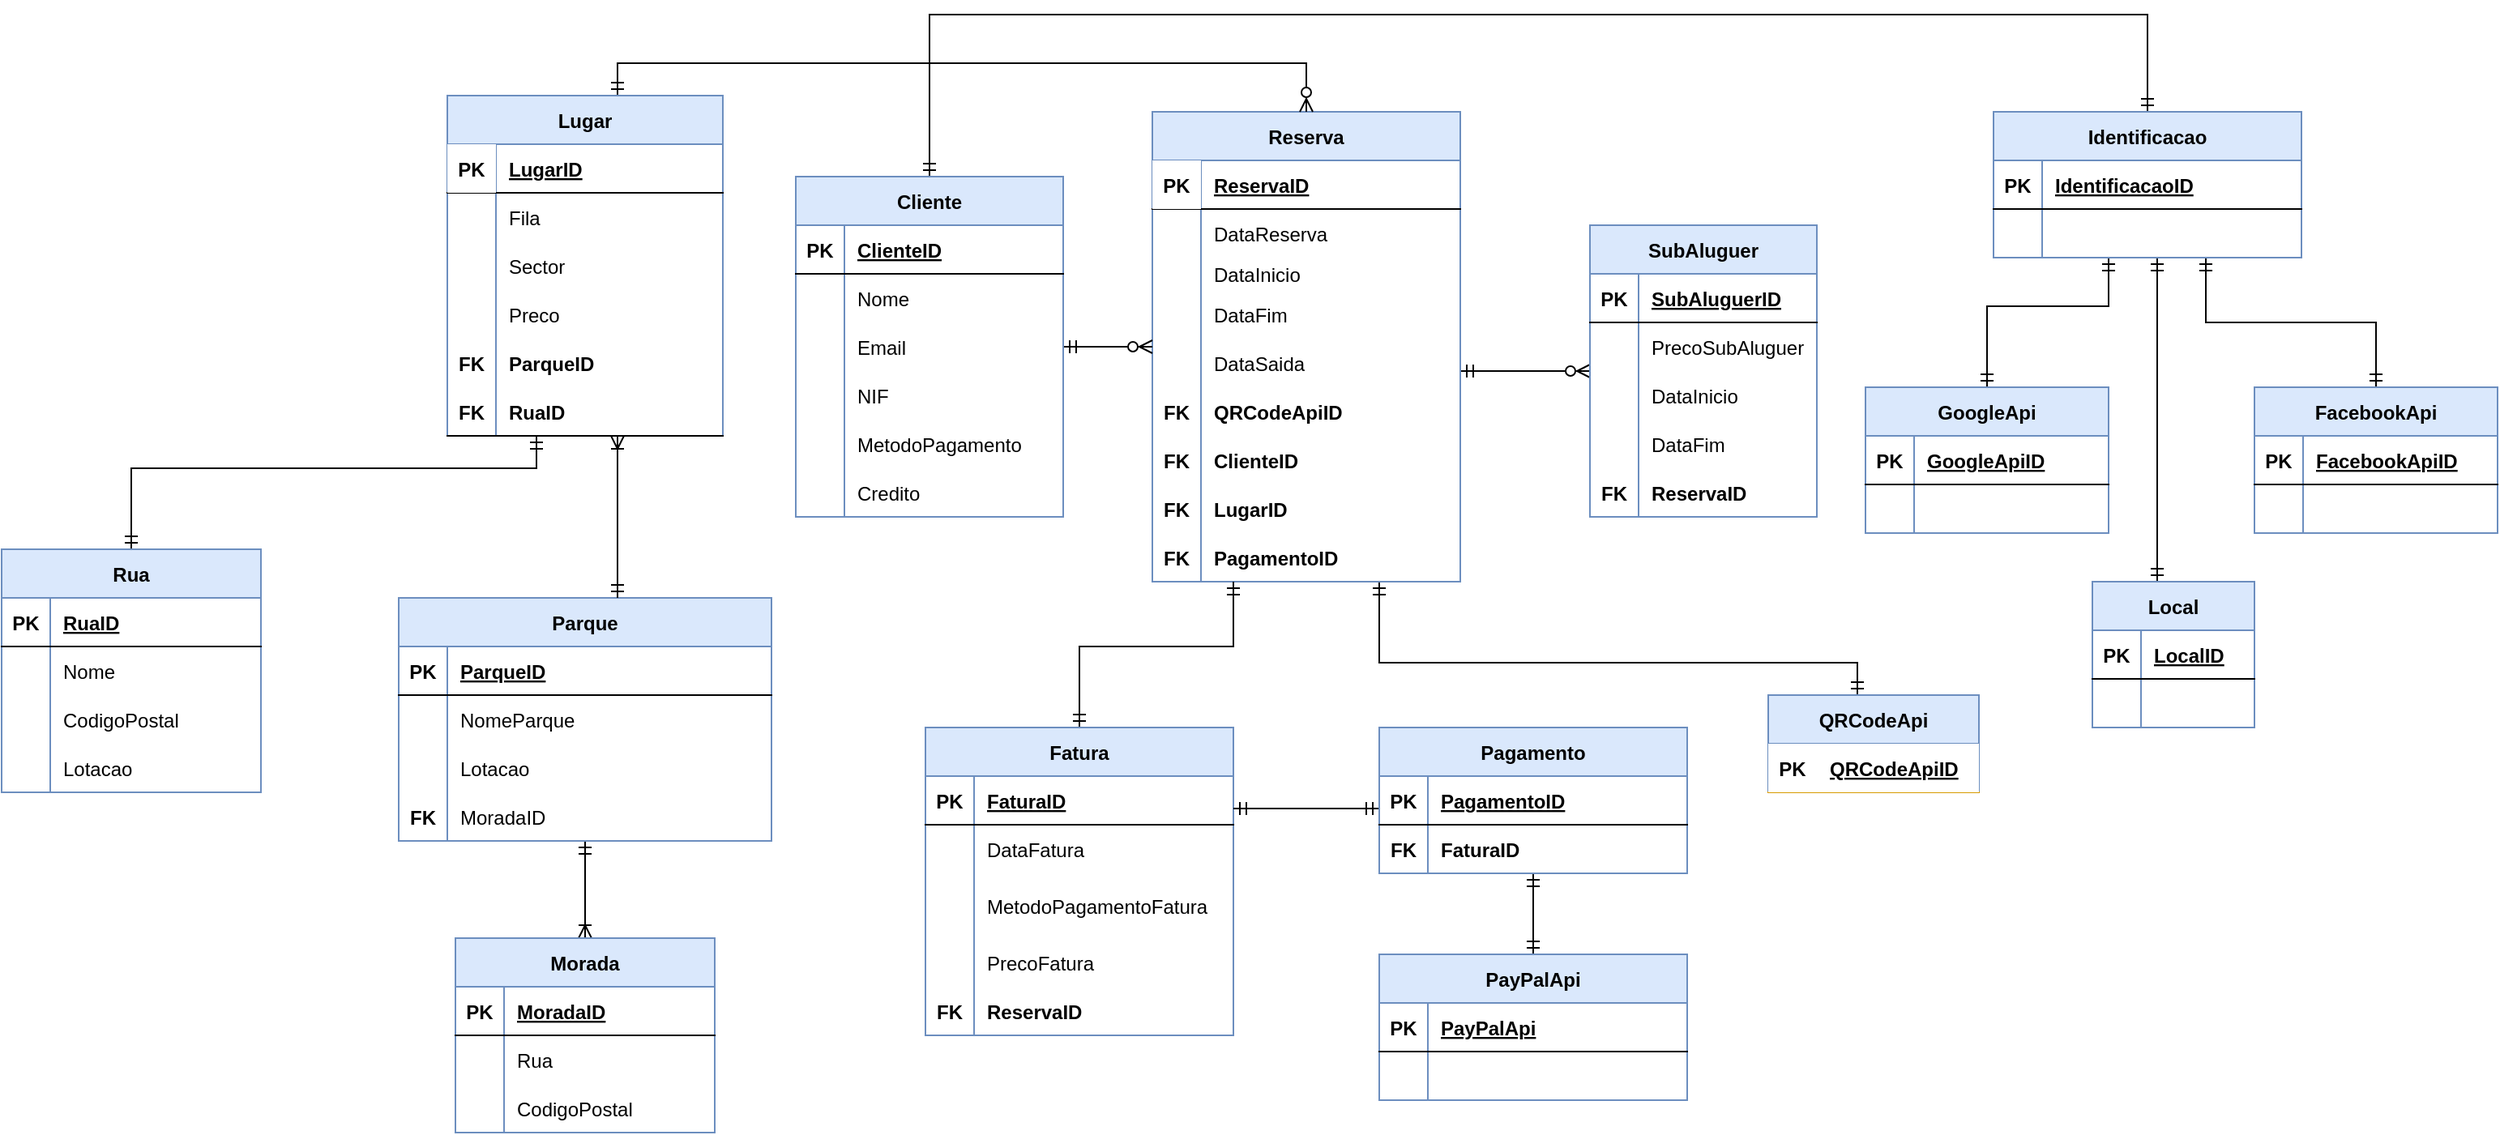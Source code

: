 <mxfile version="14.1.8" type="device"><diagram id="R2lEEEUBdFMjLlhIrx00" name="Page-1"><mxGraphModel dx="2887" dy="962" grid="1" gridSize="10" guides="1" tooltips="1" connect="1" arrows="1" fold="1" page="1" pageScale="1" pageWidth="1169" pageHeight="827" math="0" shadow="0" extFonts="Permanent Marker^https://fonts.googleapis.com/css?family=Permanent+Marker"><root><mxCell id="0"/><mxCell id="1" parent="0"/><mxCell id="RGVCDFlwUpY9LDRMcrIo-16" style="edgeStyle=orthogonalEdgeStyle;rounded=0;orthogonalLoop=1;jettySize=auto;html=1;startArrow=ERmandOne;startFill=0;endArrow=ERzeroToMany;endFill=1;" parent="1" source="C-vyLk0tnHw3VtMMgP7b-2" target="X6rjlb1_xEV-pPNUzTjB-58" edge="1"><mxGeometry relative="1" as="geometry"><Array as="points"><mxPoint x="670" y="250"/><mxPoint x="670" y="250"/></Array></mxGeometry></mxCell><mxCell id="MyRYwrG7NZ5gT8VuVl3O-72" style="edgeStyle=orthogonalEdgeStyle;rounded=0;orthogonalLoop=1;jettySize=auto;html=1;startArrow=ERmandOne;startFill=0;endArrow=ERmandOne;endFill=0;" edge="1" parent="1" source="C-vyLk0tnHw3VtMMgP7b-2" target="X6rjlb1_xEV-pPNUzTjB-93"><mxGeometry relative="1" as="geometry"><Array as="points"><mxPoint x="600" y="430"/><mxPoint x="895" y="430"/></Array></mxGeometry></mxCell><mxCell id="C-vyLk0tnHw3VtMMgP7b-2" value="Reserva" style="shape=table;startSize=30;container=1;collapsible=1;childLayout=tableLayout;fixedRows=1;rowLines=0;fontStyle=1;align=center;resizeLast=1;fillColor=#dae8fc;strokeColor=#6c8ebf;" parent="1" vertex="1"><mxGeometry x="460" y="90" width="190.0" height="290" as="geometry"/></mxCell><mxCell id="C-vyLk0tnHw3VtMMgP7b-3" value="" style="shape=partialRectangle;collapsible=0;dropTarget=0;pointerEvents=0;fillColor=none;points=[[0,0.5],[1,0.5]];portConstraint=eastwest;top=0;left=0;right=0;bottom=1;" parent="C-vyLk0tnHw3VtMMgP7b-2" vertex="1"><mxGeometry y="30" width="190.0" height="30" as="geometry"/></mxCell><mxCell id="C-vyLk0tnHw3VtMMgP7b-4" value="PK" style="shape=partialRectangle;overflow=hidden;connectable=0;top=0;left=0;bottom=0;right=0;fontStyle=1;" parent="C-vyLk0tnHw3VtMMgP7b-3" vertex="1"><mxGeometry width="30" height="30" as="geometry"/></mxCell><mxCell id="C-vyLk0tnHw3VtMMgP7b-5" value="ReservaID" style="shape=partialRectangle;overflow=hidden;connectable=0;fillColor=none;top=0;left=0;bottom=0;right=0;align=left;spacingLeft=6;fontStyle=5;" parent="C-vyLk0tnHw3VtMMgP7b-3" vertex="1"><mxGeometry x="30" width="160.0" height="30" as="geometry"/></mxCell><mxCell id="5DGqNaXaLJVmH2-DQKQj-67" value="" style="shape=partialRectangle;collapsible=0;dropTarget=0;pointerEvents=0;fillColor=none;top=0;left=0;bottom=0;right=0;points=[[0,0.5],[1,0.5]];portConstraint=eastwest;" parent="C-vyLk0tnHw3VtMMgP7b-2" vertex="1"><mxGeometry y="60" width="190.0" height="30" as="geometry"/></mxCell><mxCell id="5DGqNaXaLJVmH2-DQKQj-68" value="" style="shape=partialRectangle;connectable=0;fillColor=none;top=0;left=0;bottom=0;right=0;editable=1;overflow=hidden;" parent="5DGqNaXaLJVmH2-DQKQj-67" vertex="1"><mxGeometry width="30" height="30" as="geometry"/></mxCell><mxCell id="5DGqNaXaLJVmH2-DQKQj-69" value="DataReserva" style="shape=partialRectangle;connectable=0;fillColor=none;top=0;left=0;bottom=0;right=0;align=left;spacingLeft=6;overflow=hidden;" parent="5DGqNaXaLJVmH2-DQKQj-67" vertex="1"><mxGeometry x="30" width="160.0" height="30" as="geometry"/></mxCell><mxCell id="X6rjlb1_xEV-pPNUzTjB-77" value="" style="shape=partialRectangle;collapsible=0;dropTarget=0;pointerEvents=0;fillColor=none;top=0;left=0;bottom=0;right=0;points=[[0,0.5],[1,0.5]];portConstraint=eastwest;" parent="C-vyLk0tnHw3VtMMgP7b-2" vertex="1"><mxGeometry y="90" width="190.0" height="20" as="geometry"/></mxCell><mxCell id="X6rjlb1_xEV-pPNUzTjB-78" value="" style="shape=partialRectangle;connectable=0;fillColor=none;top=0;left=0;bottom=0;right=0;editable=1;overflow=hidden;" parent="X6rjlb1_xEV-pPNUzTjB-77" vertex="1"><mxGeometry width="30" height="20" as="geometry"/></mxCell><mxCell id="X6rjlb1_xEV-pPNUzTjB-79" value="DataInicio" style="shape=partialRectangle;connectable=0;fillColor=none;top=0;left=0;bottom=0;right=0;align=left;spacingLeft=6;overflow=hidden;" parent="X6rjlb1_xEV-pPNUzTjB-77" vertex="1"><mxGeometry x="30" width="160.0" height="20" as="geometry"/></mxCell><mxCell id="5DGqNaXaLJVmH2-DQKQj-35" value="" style="shape=partialRectangle;collapsible=0;dropTarget=0;pointerEvents=0;fillColor=none;top=0;left=0;bottom=0;right=0;points=[[0,0.5],[1,0.5]];portConstraint=eastwest;" parent="C-vyLk0tnHw3VtMMgP7b-2" vertex="1"><mxGeometry y="110" width="190.0" height="30" as="geometry"/></mxCell><mxCell id="5DGqNaXaLJVmH2-DQKQj-36" value="" style="shape=partialRectangle;connectable=0;fillColor=none;top=0;left=0;bottom=0;right=0;editable=1;overflow=hidden;" parent="5DGqNaXaLJVmH2-DQKQj-35" vertex="1"><mxGeometry width="30" height="30" as="geometry"/></mxCell><mxCell id="5DGqNaXaLJVmH2-DQKQj-37" value="DataFim" style="shape=partialRectangle;connectable=0;fillColor=none;top=0;left=0;bottom=0;right=0;align=left;spacingLeft=6;overflow=hidden;" parent="5DGqNaXaLJVmH2-DQKQj-35" vertex="1"><mxGeometry x="30" width="160.0" height="30" as="geometry"/></mxCell><mxCell id="MyRYwrG7NZ5gT8VuVl3O-115" value="" style="shape=partialRectangle;collapsible=0;dropTarget=0;pointerEvents=0;fillColor=none;top=0;left=0;bottom=0;right=0;points=[[0,0.5],[1,0.5]];portConstraint=eastwest;" vertex="1" parent="C-vyLk0tnHw3VtMMgP7b-2"><mxGeometry y="140" width="190.0" height="30" as="geometry"/></mxCell><mxCell id="MyRYwrG7NZ5gT8VuVl3O-116" value="" style="shape=partialRectangle;connectable=0;fillColor=none;top=0;left=0;bottom=0;right=0;fontStyle=0;overflow=hidden;" vertex="1" parent="MyRYwrG7NZ5gT8VuVl3O-115"><mxGeometry width="30" height="30" as="geometry"/></mxCell><mxCell id="MyRYwrG7NZ5gT8VuVl3O-117" value="DataSaida" style="shape=partialRectangle;connectable=0;fillColor=none;top=0;left=0;bottom=0;right=0;align=left;spacingLeft=6;fontStyle=0;overflow=hidden;" vertex="1" parent="MyRYwrG7NZ5gT8VuVl3O-115"><mxGeometry x="30" width="160.0" height="30" as="geometry"/></mxCell><mxCell id="5DGqNaXaLJVmH2-DQKQj-42" value="" style="shape=partialRectangle;collapsible=0;dropTarget=0;pointerEvents=0;fillColor=none;top=0;left=0;bottom=0;right=0;points=[[0,0.5],[1,0.5]];portConstraint=eastwest;" parent="C-vyLk0tnHw3VtMMgP7b-2" vertex="1"><mxGeometry y="170" width="190.0" height="30" as="geometry"/></mxCell><mxCell id="5DGqNaXaLJVmH2-DQKQj-43" value="FK" style="shape=partialRectangle;connectable=0;fillColor=none;top=0;left=0;bottom=0;right=0;fontStyle=1;overflow=hidden;" parent="5DGqNaXaLJVmH2-DQKQj-42" vertex="1"><mxGeometry width="30" height="30" as="geometry"/></mxCell><mxCell id="5DGqNaXaLJVmH2-DQKQj-44" value="QRCodeApiID" style="shape=partialRectangle;connectable=0;fillColor=none;top=0;left=0;bottom=0;right=0;align=left;spacingLeft=6;fontStyle=1;overflow=hidden;" parent="5DGqNaXaLJVmH2-DQKQj-42" vertex="1"><mxGeometry x="30" width="160.0" height="30" as="geometry"/></mxCell><mxCell id="C-vyLk0tnHw3VtMMgP7b-6" value="" style="shape=partialRectangle;collapsible=0;dropTarget=0;pointerEvents=0;fillColor=none;points=[[0,0.5],[1,0.5]];portConstraint=eastwest;top=0;left=0;right=0;bottom=0;" parent="C-vyLk0tnHw3VtMMgP7b-2" vertex="1"><mxGeometry y="200" width="190.0" height="30" as="geometry"/></mxCell><mxCell id="C-vyLk0tnHw3VtMMgP7b-7" value="FK" style="shape=partialRectangle;overflow=hidden;connectable=0;fillColor=none;top=0;left=0;bottom=0;right=0;fontStyle=1" parent="C-vyLk0tnHw3VtMMgP7b-6" vertex="1"><mxGeometry width="30" height="30" as="geometry"/></mxCell><mxCell id="C-vyLk0tnHw3VtMMgP7b-8" value="ClienteID" style="shape=partialRectangle;overflow=hidden;connectable=0;fillColor=none;top=0;left=0;bottom=0;right=0;align=left;spacingLeft=6;fontStyle=1" parent="C-vyLk0tnHw3VtMMgP7b-6" vertex="1"><mxGeometry x="30" width="160.0" height="30" as="geometry"/></mxCell><mxCell id="X6rjlb1_xEV-pPNUzTjB-43" value="" style="shape=partialRectangle;collapsible=0;dropTarget=0;pointerEvents=0;fillColor=none;top=0;left=0;bottom=0;right=0;points=[[0,0.5],[1,0.5]];portConstraint=eastwest;" parent="C-vyLk0tnHw3VtMMgP7b-2" vertex="1"><mxGeometry y="230" width="190.0" height="30" as="geometry"/></mxCell><mxCell id="X6rjlb1_xEV-pPNUzTjB-44" value="FK" style="shape=partialRectangle;connectable=0;fillColor=none;top=0;left=0;bottom=0;right=0;fontStyle=1;overflow=hidden;" parent="X6rjlb1_xEV-pPNUzTjB-43" vertex="1"><mxGeometry width="30" height="30" as="geometry"/></mxCell><mxCell id="X6rjlb1_xEV-pPNUzTjB-45" value="LugarID" style="shape=partialRectangle;connectable=0;fillColor=none;top=0;left=0;bottom=0;right=0;align=left;spacingLeft=6;fontStyle=1;overflow=hidden;" parent="X6rjlb1_xEV-pPNUzTjB-43" vertex="1"><mxGeometry x="30" width="160.0" height="30" as="geometry"/></mxCell><mxCell id="MyRYwrG7NZ5gT8VuVl3O-112" value="" style="shape=partialRectangle;collapsible=0;dropTarget=0;pointerEvents=0;fillColor=none;top=0;left=0;bottom=0;right=0;points=[[0,0.5],[1,0.5]];portConstraint=eastwest;" vertex="1" parent="C-vyLk0tnHw3VtMMgP7b-2"><mxGeometry y="260" width="190.0" height="30" as="geometry"/></mxCell><mxCell id="MyRYwrG7NZ5gT8VuVl3O-113" value="FK" style="shape=partialRectangle;connectable=0;fillColor=none;top=0;left=0;bottom=0;right=0;fontStyle=1;overflow=hidden;" vertex="1" parent="MyRYwrG7NZ5gT8VuVl3O-112"><mxGeometry width="30" height="30" as="geometry"/></mxCell><mxCell id="MyRYwrG7NZ5gT8VuVl3O-114" value="PagamentoID" style="shape=partialRectangle;connectable=0;fillColor=none;top=0;left=0;bottom=0;right=0;align=left;spacingLeft=6;fontStyle=1;overflow=hidden;" vertex="1" parent="MyRYwrG7NZ5gT8VuVl3O-112"><mxGeometry x="30" width="160.0" height="30" as="geometry"/></mxCell><mxCell id="RGVCDFlwUpY9LDRMcrIo-4" style="edgeStyle=orthogonalEdgeStyle;rounded=0;orthogonalLoop=1;jettySize=auto;html=1;startArrow=ERmandOne;startFill=0;endArrow=ERoneToMany;endFill=0;" parent="1" source="C-vyLk0tnHw3VtMMgP7b-13" target="eAo-pjNL4jUqpqGXnx3b-1" edge="1"><mxGeometry relative="1" as="geometry"/></mxCell><mxCell id="C-vyLk0tnHw3VtMMgP7b-13" value="Parque" style="shape=table;startSize=30;container=1;collapsible=1;childLayout=tableLayout;fixedRows=1;rowLines=0;fontStyle=1;align=center;resizeLast=1;fillColor=#dae8fc;strokeColor=#6c8ebf;" parent="1" vertex="1"><mxGeometry x="-5" y="390" width="230" height="150" as="geometry"/></mxCell><mxCell id="C-vyLk0tnHw3VtMMgP7b-14" value="" style="shape=partialRectangle;collapsible=0;dropTarget=0;pointerEvents=0;fillColor=none;points=[[0,0.5],[1,0.5]];portConstraint=eastwest;top=0;left=0;right=0;bottom=1;" parent="C-vyLk0tnHw3VtMMgP7b-13" vertex="1"><mxGeometry y="30" width="230" height="30" as="geometry"/></mxCell><mxCell id="C-vyLk0tnHw3VtMMgP7b-15" value="PK" style="shape=partialRectangle;overflow=hidden;connectable=0;fillColor=none;top=0;left=0;bottom=0;right=0;fontStyle=1;" parent="C-vyLk0tnHw3VtMMgP7b-14" vertex="1"><mxGeometry width="30" height="30" as="geometry"/></mxCell><mxCell id="C-vyLk0tnHw3VtMMgP7b-16" value="ParqueID" style="shape=partialRectangle;overflow=hidden;connectable=0;fillColor=none;top=0;left=0;bottom=0;right=0;align=left;spacingLeft=6;fontStyle=5;" parent="C-vyLk0tnHw3VtMMgP7b-14" vertex="1"><mxGeometry x="30" width="200" height="30" as="geometry"/></mxCell><mxCell id="5DGqNaXaLJVmH2-DQKQj-21" value="" style="shape=partialRectangle;collapsible=0;dropTarget=0;pointerEvents=0;fillColor=none;top=0;left=0;bottom=0;right=0;points=[[0,0.5],[1,0.5]];portConstraint=eastwest;" parent="C-vyLk0tnHw3VtMMgP7b-13" vertex="1"><mxGeometry y="60" width="230" height="30" as="geometry"/></mxCell><mxCell id="5DGqNaXaLJVmH2-DQKQj-22" value="" style="shape=partialRectangle;connectable=0;fillColor=none;top=0;left=0;bottom=0;right=0;editable=1;overflow=hidden;" parent="5DGqNaXaLJVmH2-DQKQj-21" vertex="1"><mxGeometry width="30" height="30" as="geometry"/></mxCell><mxCell id="5DGqNaXaLJVmH2-DQKQj-23" value="NomeParque" style="shape=partialRectangle;connectable=0;fillColor=none;top=0;left=0;bottom=0;right=0;align=left;spacingLeft=6;overflow=hidden;" parent="5DGqNaXaLJVmH2-DQKQj-21" vertex="1"><mxGeometry x="30" width="200" height="30" as="geometry"/></mxCell><mxCell id="MyRYwrG7NZ5gT8VuVl3O-5" value="" style="shape=partialRectangle;collapsible=0;dropTarget=0;pointerEvents=0;fillColor=none;top=0;left=0;bottom=0;right=0;points=[[0,0.5],[1,0.5]];portConstraint=eastwest;" vertex="1" parent="C-vyLk0tnHw3VtMMgP7b-13"><mxGeometry y="90" width="230" height="30" as="geometry"/></mxCell><mxCell id="MyRYwrG7NZ5gT8VuVl3O-6" value="" style="shape=partialRectangle;connectable=0;fillColor=none;top=0;left=0;bottom=0;right=0;fontStyle=0;overflow=hidden;" vertex="1" parent="MyRYwrG7NZ5gT8VuVl3O-5"><mxGeometry width="30" height="30" as="geometry"/></mxCell><mxCell id="MyRYwrG7NZ5gT8VuVl3O-7" value="Lotacao" style="shape=partialRectangle;connectable=0;fillColor=none;top=0;left=0;bottom=0;right=0;align=left;spacingLeft=6;fontStyle=0;overflow=hidden;" vertex="1" parent="MyRYwrG7NZ5gT8VuVl3O-5"><mxGeometry x="30" width="200" height="30" as="geometry"/></mxCell><mxCell id="5DGqNaXaLJVmH2-DQKQj-15" value="" style="shape=partialRectangle;collapsible=0;dropTarget=0;pointerEvents=0;fillColor=none;top=0;left=0;bottom=0;right=0;points=[[0,0.5],[1,0.5]];portConstraint=eastwest;" parent="C-vyLk0tnHw3VtMMgP7b-13" vertex="1"><mxGeometry y="120" width="230" height="30" as="geometry"/></mxCell><mxCell id="5DGqNaXaLJVmH2-DQKQj-16" value="FK" style="shape=partialRectangle;connectable=0;fillColor=none;top=0;left=0;bottom=0;right=0;fontStyle=1;overflow=hidden;" parent="5DGqNaXaLJVmH2-DQKQj-15" vertex="1"><mxGeometry width="30" height="30" as="geometry"/></mxCell><mxCell id="5DGqNaXaLJVmH2-DQKQj-17" value="MoradaID" style="shape=partialRectangle;connectable=0;fillColor=none;top=0;left=0;bottom=0;right=0;align=left;spacingLeft=6;fontStyle=0;overflow=hidden;" parent="5DGqNaXaLJVmH2-DQKQj-15" vertex="1"><mxGeometry x="30" width="200" height="30" as="geometry"/></mxCell><mxCell id="RGVCDFlwUpY9LDRMcrIo-1" style="edgeStyle=orthogonalEdgeStyle;rounded=0;orthogonalLoop=1;jettySize=auto;html=1;startArrow=ERoneToMany;startFill=0;endArrow=ERmandOne;endFill=0;" parent="1" source="C-vyLk0tnHw3VtMMgP7b-23" target="C-vyLk0tnHw3VtMMgP7b-13" edge="1"><mxGeometry relative="1" as="geometry"><mxPoint x="160" y="320" as="sourcePoint"/><Array as="points"><mxPoint x="130" y="340"/><mxPoint x="130" y="340"/></Array></mxGeometry></mxCell><mxCell id="RGVCDFlwUpY9LDRMcrIo-18" style="edgeStyle=orthogonalEdgeStyle;rounded=0;orthogonalLoop=1;jettySize=auto;html=1;entryX=0.5;entryY=0;entryDx=0;entryDy=0;startArrow=ERmandOne;startFill=0;endArrow=ERzeroToMany;endFill=1;" parent="1" source="C-vyLk0tnHw3VtMMgP7b-23" target="C-vyLk0tnHw3VtMMgP7b-2" edge="1"><mxGeometry relative="1" as="geometry"><Array as="points"><mxPoint x="130" y="60"/><mxPoint x="555" y="60"/></Array></mxGeometry></mxCell><mxCell id="C-vyLk0tnHw3VtMMgP7b-23" value="Lugar" style="shape=table;startSize=30;container=1;collapsible=1;childLayout=tableLayout;fixedRows=1;rowLines=0;fontStyle=1;align=center;resizeLast=1;fillColor=#dae8fc;strokeColor=#6c8ebf;" parent="1" vertex="1"><mxGeometry x="25" y="80" width="170" height="210" as="geometry"/></mxCell><mxCell id="C-vyLk0tnHw3VtMMgP7b-24" value="" style="shape=partialRectangle;collapsible=0;dropTarget=0;pointerEvents=0;fillColor=none;points=[[0,0.5],[1,0.5]];portConstraint=eastwest;top=0;left=0;right=0;bottom=1;" parent="C-vyLk0tnHw3VtMMgP7b-23" vertex="1"><mxGeometry y="30" width="170" height="30" as="geometry"/></mxCell><mxCell id="C-vyLk0tnHw3VtMMgP7b-25" value="PK" style="shape=partialRectangle;overflow=hidden;connectable=0;top=0;left=0;bottom=0;right=0;fontStyle=1;" parent="C-vyLk0tnHw3VtMMgP7b-24" vertex="1"><mxGeometry width="30" height="30" as="geometry"/></mxCell><mxCell id="C-vyLk0tnHw3VtMMgP7b-26" value="LugarID" style="shape=partialRectangle;overflow=hidden;connectable=0;fillColor=none;top=0;left=0;bottom=0;right=0;align=left;spacingLeft=6;fontStyle=5;" parent="C-vyLk0tnHw3VtMMgP7b-24" vertex="1"><mxGeometry x="30" width="140" height="30" as="geometry"/></mxCell><mxCell id="C-vyLk0tnHw3VtMMgP7b-27" value="" style="shape=partialRectangle;collapsible=0;dropTarget=0;pointerEvents=0;fillColor=none;points=[[0,0.5],[1,0.5]];portConstraint=eastwest;top=0;left=0;right=0;bottom=0;" parent="C-vyLk0tnHw3VtMMgP7b-23" vertex="1"><mxGeometry y="60" width="170" height="30" as="geometry"/></mxCell><mxCell id="C-vyLk0tnHw3VtMMgP7b-28" value="" style="shape=partialRectangle;overflow=hidden;connectable=0;fillColor=none;top=0;left=0;bottom=0;right=0;" parent="C-vyLk0tnHw3VtMMgP7b-27" vertex="1"><mxGeometry width="30" height="30" as="geometry"/></mxCell><mxCell id="C-vyLk0tnHw3VtMMgP7b-29" value="Fila" style="shape=partialRectangle;overflow=hidden;connectable=0;fillColor=none;top=0;left=0;bottom=0;right=0;align=left;spacingLeft=6;" parent="C-vyLk0tnHw3VtMMgP7b-27" vertex="1"><mxGeometry x="30" width="140" height="30" as="geometry"/></mxCell><mxCell id="ItJQU1JmfkR8kFIghyEQ-9" value="" style="shape=partialRectangle;collapsible=0;dropTarget=0;pointerEvents=0;fillColor=none;top=0;left=0;bottom=0;right=0;points=[[0,0.5],[1,0.5]];portConstraint=eastwest;" parent="C-vyLk0tnHw3VtMMgP7b-23" vertex="1"><mxGeometry y="90" width="170" height="30" as="geometry"/></mxCell><mxCell id="ItJQU1JmfkR8kFIghyEQ-10" value="" style="shape=partialRectangle;connectable=0;fillColor=none;top=0;left=0;bottom=0;right=0;editable=1;overflow=hidden;" parent="ItJQU1JmfkR8kFIghyEQ-9" vertex="1"><mxGeometry width="30" height="30" as="geometry"/></mxCell><mxCell id="ItJQU1JmfkR8kFIghyEQ-11" value="Sector" style="shape=partialRectangle;connectable=0;fillColor=none;top=0;left=0;bottom=0;right=0;align=left;spacingLeft=6;overflow=hidden;" parent="ItJQU1JmfkR8kFIghyEQ-9" vertex="1"><mxGeometry x="30" width="140" height="30" as="geometry"/></mxCell><mxCell id="MyRYwrG7NZ5gT8VuVl3O-143" value="" style="shape=partialRectangle;collapsible=0;dropTarget=0;pointerEvents=0;fillColor=none;top=0;left=0;bottom=0;right=0;points=[[0,0.5],[1,0.5]];portConstraint=eastwest;" vertex="1" parent="C-vyLk0tnHw3VtMMgP7b-23"><mxGeometry y="120" width="170" height="30" as="geometry"/></mxCell><mxCell id="MyRYwrG7NZ5gT8VuVl3O-144" value="" style="shape=partialRectangle;connectable=0;fillColor=none;top=0;left=0;bottom=0;right=0;editable=1;overflow=hidden;" vertex="1" parent="MyRYwrG7NZ5gT8VuVl3O-143"><mxGeometry width="30" height="30" as="geometry"/></mxCell><mxCell id="MyRYwrG7NZ5gT8VuVl3O-145" value="Preco" style="shape=partialRectangle;connectable=0;fillColor=none;top=0;left=0;bottom=0;right=0;align=left;spacingLeft=6;overflow=hidden;" vertex="1" parent="MyRYwrG7NZ5gT8VuVl3O-143"><mxGeometry x="30" width="140" height="30" as="geometry"/></mxCell><mxCell id="X6rjlb1_xEV-pPNUzTjB-40" value="" style="shape=partialRectangle;collapsible=0;dropTarget=0;pointerEvents=0;fillColor=none;top=0;left=0;bottom=0;right=0;points=[[0,0.5],[1,0.5]];portConstraint=eastwest;" parent="C-vyLk0tnHw3VtMMgP7b-23" vertex="1"><mxGeometry y="150" width="170" height="30" as="geometry"/></mxCell><mxCell id="X6rjlb1_xEV-pPNUzTjB-41" value="FK" style="shape=partialRectangle;connectable=0;fillColor=none;top=0;left=0;bottom=0;right=0;fontStyle=1;overflow=hidden;" parent="X6rjlb1_xEV-pPNUzTjB-40" vertex="1"><mxGeometry width="30" height="30" as="geometry"/></mxCell><mxCell id="X6rjlb1_xEV-pPNUzTjB-42" value="ParqueID" style="shape=partialRectangle;connectable=0;fillColor=none;top=0;left=0;bottom=0;right=0;align=left;spacingLeft=6;fontStyle=1;overflow=hidden;" parent="X6rjlb1_xEV-pPNUzTjB-40" vertex="1"><mxGeometry x="30" width="140" height="30" as="geometry"/></mxCell><mxCell id="MyRYwrG7NZ5gT8VuVl3O-11" value="" style="shape=partialRectangle;collapsible=0;dropTarget=0;pointerEvents=0;fillColor=none;top=0;left=0;bottom=1;right=0;points=[[0,0.5],[1,0.5]];portConstraint=eastwest;" vertex="1" parent="C-vyLk0tnHw3VtMMgP7b-23"><mxGeometry y="180" width="170" height="30" as="geometry"/></mxCell><mxCell id="MyRYwrG7NZ5gT8VuVl3O-12" value="FK" style="shape=partialRectangle;connectable=0;fillColor=none;top=0;left=0;bottom=0;right=0;fontStyle=1;overflow=hidden;" vertex="1" parent="MyRYwrG7NZ5gT8VuVl3O-11"><mxGeometry width="30" height="30" as="geometry"/></mxCell><mxCell id="MyRYwrG7NZ5gT8VuVl3O-13" value="RuaID" style="shape=partialRectangle;connectable=0;fillColor=none;top=0;left=0;bottom=0;right=0;align=left;spacingLeft=6;fontStyle=1;overflow=hidden;" vertex="1" parent="MyRYwrG7NZ5gT8VuVl3O-11"><mxGeometry x="30" width="140" height="30" as="geometry"/></mxCell><mxCell id="RGVCDFlwUpY9LDRMcrIo-9" style="edgeStyle=orthogonalEdgeStyle;rounded=0;orthogonalLoop=1;jettySize=auto;html=1;startArrow=ERmandOne;startFill=0;endArrow=ERzeroToMany;endFill=1;" parent="1" source="ItJQU1JmfkR8kFIghyEQ-13" target="C-vyLk0tnHw3VtMMgP7b-2" edge="1"><mxGeometry relative="1" as="geometry"/></mxCell><mxCell id="MyRYwrG7NZ5gT8VuVl3O-111" style="edgeStyle=orthogonalEdgeStyle;rounded=0;orthogonalLoop=1;jettySize=auto;html=1;startArrow=ERmandOne;startFill=0;endArrow=ERmandOne;endFill=0;" edge="1" parent="1" source="ItJQU1JmfkR8kFIghyEQ-13" target="MyRYwrG7NZ5gT8VuVl3O-74"><mxGeometry relative="1" as="geometry"><Array as="points"><mxPoint x="323" y="30"/><mxPoint x="1074" y="30"/></Array></mxGeometry></mxCell><mxCell id="ItJQU1JmfkR8kFIghyEQ-13" value="Cliente" style="shape=table;startSize=30;container=1;collapsible=1;childLayout=tableLayout;fixedRows=1;rowLines=0;fontStyle=1;align=center;resizeLast=1;fillColor=#dae8fc;strokeColor=#6c8ebf;" parent="1" vertex="1"><mxGeometry x="240" y="130" width="165" height="210" as="geometry"/></mxCell><mxCell id="ItJQU1JmfkR8kFIghyEQ-14" value="" style="shape=partialRectangle;collapsible=0;dropTarget=0;pointerEvents=0;fillColor=none;points=[[0,0.5],[1,0.5]];portConstraint=eastwest;top=0;left=0;right=0;bottom=1;" parent="ItJQU1JmfkR8kFIghyEQ-13" vertex="1"><mxGeometry y="30" width="165" height="30" as="geometry"/></mxCell><mxCell id="ItJQU1JmfkR8kFIghyEQ-15" value="PK" style="shape=partialRectangle;overflow=hidden;connectable=0;fillColor=none;top=0;left=0;bottom=0;right=0;fontStyle=1;" parent="ItJQU1JmfkR8kFIghyEQ-14" vertex="1"><mxGeometry width="30" height="30" as="geometry"/></mxCell><mxCell id="ItJQU1JmfkR8kFIghyEQ-16" value="ClienteID" style="shape=partialRectangle;overflow=hidden;connectable=0;fillColor=none;top=0;left=0;bottom=0;right=0;align=left;spacingLeft=6;fontStyle=5;" parent="ItJQU1JmfkR8kFIghyEQ-14" vertex="1"><mxGeometry x="30" width="135" height="30" as="geometry"/></mxCell><mxCell id="ItJQU1JmfkR8kFIghyEQ-17" value="" style="shape=partialRectangle;collapsible=0;dropTarget=0;pointerEvents=0;fillColor=none;points=[[0,0.5],[1,0.5]];portConstraint=eastwest;top=0;left=0;right=0;bottom=0;" parent="ItJQU1JmfkR8kFIghyEQ-13" vertex="1"><mxGeometry y="60" width="165" height="30" as="geometry"/></mxCell><mxCell id="ItJQU1JmfkR8kFIghyEQ-18" value="" style="shape=partialRectangle;overflow=hidden;connectable=0;fillColor=none;top=0;left=0;bottom=0;right=0;" parent="ItJQU1JmfkR8kFIghyEQ-17" vertex="1"><mxGeometry width="30" height="30" as="geometry"/></mxCell><mxCell id="ItJQU1JmfkR8kFIghyEQ-19" value="Nome" style="shape=partialRectangle;overflow=hidden;connectable=0;fillColor=none;top=0;left=0;bottom=0;right=0;align=left;spacingLeft=6;" parent="ItJQU1JmfkR8kFIghyEQ-17" vertex="1"><mxGeometry x="30" width="135" height="30" as="geometry"/></mxCell><mxCell id="ItJQU1JmfkR8kFIghyEQ-20" value="" style="shape=partialRectangle;collapsible=0;dropTarget=0;pointerEvents=0;fillColor=none;points=[[0,0.5],[1,0.5]];portConstraint=eastwest;top=0;left=0;right=0;bottom=0;" parent="ItJQU1JmfkR8kFIghyEQ-13" vertex="1"><mxGeometry y="90" width="165" height="30" as="geometry"/></mxCell><mxCell id="ItJQU1JmfkR8kFIghyEQ-21" value="" style="shape=partialRectangle;overflow=hidden;connectable=0;fillColor=none;top=0;left=0;bottom=0;right=0;" parent="ItJQU1JmfkR8kFIghyEQ-20" vertex="1"><mxGeometry width="30" height="30" as="geometry"/></mxCell><mxCell id="ItJQU1JmfkR8kFIghyEQ-22" value="Email" style="shape=partialRectangle;overflow=hidden;connectable=0;fillColor=none;top=0;left=0;bottom=0;right=0;align=left;spacingLeft=6;" parent="ItJQU1JmfkR8kFIghyEQ-20" vertex="1"><mxGeometry x="30" width="135" height="30" as="geometry"/></mxCell><mxCell id="ItJQU1JmfkR8kFIghyEQ-30" value="" style="shape=partialRectangle;collapsible=0;dropTarget=0;pointerEvents=0;fillColor=none;top=0;left=0;bottom=0;right=0;points=[[0,0.5],[1,0.5]];portConstraint=eastwest;" parent="ItJQU1JmfkR8kFIghyEQ-13" vertex="1"><mxGeometry y="120" width="165" height="30" as="geometry"/></mxCell><mxCell id="ItJQU1JmfkR8kFIghyEQ-31" value="" style="shape=partialRectangle;connectable=0;fillColor=none;top=0;left=0;bottom=0;right=0;editable=1;overflow=hidden;" parent="ItJQU1JmfkR8kFIghyEQ-30" vertex="1"><mxGeometry width="30" height="30" as="geometry"/></mxCell><mxCell id="ItJQU1JmfkR8kFIghyEQ-32" value="NIF" style="shape=partialRectangle;connectable=0;fillColor=none;top=0;left=0;bottom=0;right=0;align=left;spacingLeft=6;overflow=hidden;" parent="ItJQU1JmfkR8kFIghyEQ-30" vertex="1"><mxGeometry x="30" width="135" height="30" as="geometry"/></mxCell><mxCell id="RGVCDFlwUpY9LDRMcrIo-10" value="" style="shape=partialRectangle;collapsible=0;dropTarget=0;pointerEvents=0;fillColor=none;top=0;left=0;bottom=0;right=0;points=[[0,0.5],[1,0.5]];portConstraint=eastwest;" parent="ItJQU1JmfkR8kFIghyEQ-13" vertex="1"><mxGeometry y="150" width="165" height="30" as="geometry"/></mxCell><mxCell id="RGVCDFlwUpY9LDRMcrIo-11" value="" style="shape=partialRectangle;connectable=0;fillColor=none;top=0;left=0;bottom=0;right=0;editable=1;overflow=hidden;" parent="RGVCDFlwUpY9LDRMcrIo-10" vertex="1"><mxGeometry width="30" height="30" as="geometry"/></mxCell><mxCell id="RGVCDFlwUpY9LDRMcrIo-12" value="MetodoPagamento" style="shape=partialRectangle;connectable=0;fillColor=none;top=0;left=0;bottom=0;right=0;align=left;spacingLeft=6;overflow=hidden;" parent="RGVCDFlwUpY9LDRMcrIo-10" vertex="1"><mxGeometry x="30" width="135" height="30" as="geometry"/></mxCell><mxCell id="X6rjlb1_xEV-pPNUzTjB-86" value="" style="shape=partialRectangle;collapsible=0;dropTarget=0;pointerEvents=0;fillColor=none;top=0;left=0;bottom=0;right=0;points=[[0,0.5],[1,0.5]];portConstraint=eastwest;" parent="ItJQU1JmfkR8kFIghyEQ-13" vertex="1"><mxGeometry y="180" width="165" height="30" as="geometry"/></mxCell><mxCell id="X6rjlb1_xEV-pPNUzTjB-87" value="" style="shape=partialRectangle;connectable=0;fillColor=none;top=0;left=0;bottom=0;right=0;editable=1;overflow=hidden;" parent="X6rjlb1_xEV-pPNUzTjB-86" vertex="1"><mxGeometry width="30" height="30" as="geometry"/></mxCell><mxCell id="X6rjlb1_xEV-pPNUzTjB-88" value="Credito" style="shape=partialRectangle;connectable=0;fillColor=none;top=0;left=0;bottom=0;right=0;align=left;spacingLeft=6;overflow=hidden;" parent="X6rjlb1_xEV-pPNUzTjB-86" vertex="1"><mxGeometry x="30" width="135" height="30" as="geometry"/></mxCell><mxCell id="RGVCDFlwUpY9LDRMcrIo-5" style="edgeStyle=orthogonalEdgeStyle;rounded=0;orthogonalLoop=1;jettySize=auto;html=1;startArrow=ERmandOne;startFill=0;endArrow=ERmandOne;endFill=0;" parent="1" source="ItJQU1JmfkR8kFIghyEQ-64" target="C-vyLk0tnHw3VtMMgP7b-2" edge="1"><mxGeometry relative="1" as="geometry"><Array as="points"><mxPoint x="415" y="420"/><mxPoint x="510" y="420"/></Array></mxGeometry></mxCell><mxCell id="ItJQU1JmfkR8kFIghyEQ-64" value="Fatura" style="shape=table;startSize=30;container=1;collapsible=1;childLayout=tableLayout;fixedRows=1;rowLines=0;fontStyle=1;align=center;resizeLast=1;fillColor=#dae8fc;strokeColor=#6c8ebf;" parent="1" vertex="1"><mxGeometry x="320" y="470" width="190" height="190" as="geometry"/></mxCell><mxCell id="ItJQU1JmfkR8kFIghyEQ-65" value="" style="shape=partialRectangle;collapsible=0;dropTarget=0;pointerEvents=0;fillColor=none;points=[[0,0.5],[1,0.5]];portConstraint=eastwest;top=0;left=0;right=0;bottom=1;" parent="ItJQU1JmfkR8kFIghyEQ-64" vertex="1"><mxGeometry y="30" width="190" height="30" as="geometry"/></mxCell><mxCell id="ItJQU1JmfkR8kFIghyEQ-66" value="PK" style="shape=partialRectangle;overflow=hidden;connectable=0;fillColor=none;top=0;left=0;bottom=0;right=0;fontStyle=1;" parent="ItJQU1JmfkR8kFIghyEQ-65" vertex="1"><mxGeometry width="30" height="30" as="geometry"/></mxCell><mxCell id="ItJQU1JmfkR8kFIghyEQ-67" value="FaturaID" style="shape=partialRectangle;overflow=hidden;connectable=0;fillColor=none;top=0;left=0;bottom=0;right=0;align=left;spacingLeft=6;fontStyle=5;" parent="ItJQU1JmfkR8kFIghyEQ-65" vertex="1"><mxGeometry x="30" width="160" height="30" as="geometry"/></mxCell><mxCell id="5DGqNaXaLJVmH2-DQKQj-64" value="" style="shape=partialRectangle;collapsible=0;dropTarget=0;pointerEvents=0;fillColor=none;top=0;left=0;bottom=0;right=0;points=[[0,0.5],[1,0.5]];portConstraint=eastwest;" parent="ItJQU1JmfkR8kFIghyEQ-64" vertex="1"><mxGeometry y="60" width="190" height="30" as="geometry"/></mxCell><mxCell id="5DGqNaXaLJVmH2-DQKQj-65" value="" style="shape=partialRectangle;connectable=0;fillColor=none;top=0;left=0;bottom=0;right=0;editable=1;overflow=hidden;" parent="5DGqNaXaLJVmH2-DQKQj-64" vertex="1"><mxGeometry width="30" height="30" as="geometry"/></mxCell><mxCell id="5DGqNaXaLJVmH2-DQKQj-66" value="DataFatura" style="shape=partialRectangle;connectable=0;fillColor=none;top=0;left=0;bottom=0;right=0;align=left;spacingLeft=6;overflow=hidden;" parent="5DGqNaXaLJVmH2-DQKQj-64" vertex="1"><mxGeometry x="30" width="160" height="30" as="geometry"/></mxCell><mxCell id="ItJQU1JmfkR8kFIghyEQ-71" value="" style="shape=partialRectangle;collapsible=0;dropTarget=0;pointerEvents=0;fillColor=none;points=[[0,0.5],[1,0.5]];portConstraint=eastwest;top=0;left=0;right=0;bottom=0;" parent="ItJQU1JmfkR8kFIghyEQ-64" vertex="1"><mxGeometry y="90" width="190" height="40" as="geometry"/></mxCell><mxCell id="ItJQU1JmfkR8kFIghyEQ-72" value="" style="shape=partialRectangle;overflow=hidden;connectable=0;fillColor=none;top=0;left=0;bottom=0;right=0;" parent="ItJQU1JmfkR8kFIghyEQ-71" vertex="1"><mxGeometry width="30" height="40" as="geometry"/></mxCell><mxCell id="ItJQU1JmfkR8kFIghyEQ-73" value="MetodoPagamentoFatura" style="shape=partialRectangle;overflow=hidden;connectable=0;fillColor=none;top=0;left=0;bottom=0;right=0;align=left;spacingLeft=6;" parent="ItJQU1JmfkR8kFIghyEQ-71" vertex="1"><mxGeometry x="30" width="160" height="40" as="geometry"/></mxCell><mxCell id="5DGqNaXaLJVmH2-DQKQj-74" value="" style="shape=partialRectangle;collapsible=0;dropTarget=0;pointerEvents=0;fillColor=none;top=0;left=0;bottom=0;right=0;points=[[0,0.5],[1,0.5]];portConstraint=eastwest;" parent="ItJQU1JmfkR8kFIghyEQ-64" vertex="1"><mxGeometry y="130" width="190" height="30" as="geometry"/></mxCell><mxCell id="5DGqNaXaLJVmH2-DQKQj-75" value="" style="shape=partialRectangle;connectable=0;fillColor=none;top=0;left=0;bottom=0;right=0;editable=1;overflow=hidden;" parent="5DGqNaXaLJVmH2-DQKQj-74" vertex="1"><mxGeometry width="30" height="30" as="geometry"/></mxCell><mxCell id="5DGqNaXaLJVmH2-DQKQj-76" value="PrecoFatura" style="shape=partialRectangle;connectable=0;fillColor=none;top=0;left=0;bottom=0;right=0;align=left;spacingLeft=6;overflow=hidden;" parent="5DGqNaXaLJVmH2-DQKQj-74" vertex="1"><mxGeometry x="30" width="160" height="30" as="geometry"/></mxCell><mxCell id="X6rjlb1_xEV-pPNUzTjB-197" value="" style="shape=partialRectangle;collapsible=0;dropTarget=0;pointerEvents=0;fillColor=none;top=0;left=0;bottom=0;right=0;points=[[0,0.5],[1,0.5]];portConstraint=eastwest;" parent="ItJQU1JmfkR8kFIghyEQ-64" vertex="1"><mxGeometry y="160" width="190" height="30" as="geometry"/></mxCell><mxCell id="X6rjlb1_xEV-pPNUzTjB-198" value="FK" style="shape=partialRectangle;connectable=0;fillColor=none;top=0;left=0;bottom=0;right=0;fontStyle=1;overflow=hidden;" parent="X6rjlb1_xEV-pPNUzTjB-197" vertex="1"><mxGeometry width="30" height="30" as="geometry"/></mxCell><mxCell id="X6rjlb1_xEV-pPNUzTjB-199" value="ReservaID" style="shape=partialRectangle;connectable=0;fillColor=none;top=0;left=0;bottom=0;right=0;align=left;spacingLeft=6;fontStyle=1;overflow=hidden;" parent="X6rjlb1_xEV-pPNUzTjB-197" vertex="1"><mxGeometry x="30" width="160" height="30" as="geometry"/></mxCell><mxCell id="eAo-pjNL4jUqpqGXnx3b-1" value="Morada" style="shape=table;startSize=30;container=1;collapsible=1;childLayout=tableLayout;fixedRows=1;rowLines=0;fontStyle=1;align=center;resizeLast=1;fillColor=#dae8fc;strokeColor=#6c8ebf;" parent="1" vertex="1"><mxGeometry x="30" y="600" width="160" height="120" as="geometry"/></mxCell><mxCell id="eAo-pjNL4jUqpqGXnx3b-2" value="" style="shape=partialRectangle;collapsible=0;dropTarget=0;pointerEvents=0;fillColor=none;points=[[0,0.5],[1,0.5]];portConstraint=eastwest;top=0;left=0;right=0;bottom=1;" parent="eAo-pjNL4jUqpqGXnx3b-1" vertex="1"><mxGeometry y="30" width="160" height="30" as="geometry"/></mxCell><mxCell id="eAo-pjNL4jUqpqGXnx3b-3" value="PK" style="shape=partialRectangle;overflow=hidden;connectable=0;fillColor=none;top=0;left=0;bottom=0;right=0;fontStyle=1;" parent="eAo-pjNL4jUqpqGXnx3b-2" vertex="1"><mxGeometry width="30" height="30" as="geometry"/></mxCell><mxCell id="eAo-pjNL4jUqpqGXnx3b-4" value="MoradaID" style="shape=partialRectangle;overflow=hidden;connectable=0;fillColor=none;top=0;left=0;bottom=0;right=0;align=left;spacingLeft=6;fontStyle=5;" parent="eAo-pjNL4jUqpqGXnx3b-2" vertex="1"><mxGeometry x="30" width="130" height="30" as="geometry"/></mxCell><mxCell id="X6rjlb1_xEV-pPNUzTjB-49" value="" style="shape=partialRectangle;collapsible=0;dropTarget=0;pointerEvents=0;fillColor=none;top=0;left=0;bottom=0;right=0;points=[[0,0.5],[1,0.5]];portConstraint=eastwest;" parent="eAo-pjNL4jUqpqGXnx3b-1" vertex="1"><mxGeometry y="60" width="160" height="30" as="geometry"/></mxCell><mxCell id="X6rjlb1_xEV-pPNUzTjB-50" value="" style="shape=partialRectangle;connectable=0;fillColor=none;top=0;left=0;bottom=0;right=0;editable=1;overflow=hidden;" parent="X6rjlb1_xEV-pPNUzTjB-49" vertex="1"><mxGeometry width="30" height="30" as="geometry"/></mxCell><mxCell id="X6rjlb1_xEV-pPNUzTjB-51" value="Rua" style="shape=partialRectangle;connectable=0;fillColor=none;top=0;left=0;bottom=0;right=0;align=left;spacingLeft=6;overflow=hidden;" parent="X6rjlb1_xEV-pPNUzTjB-49" vertex="1"><mxGeometry x="30" width="130" height="30" as="geometry"/></mxCell><mxCell id="X6rjlb1_xEV-pPNUzTjB-52" value="" style="shape=partialRectangle;collapsible=0;dropTarget=0;pointerEvents=0;fillColor=none;top=0;left=0;bottom=0;right=0;points=[[0,0.5],[1,0.5]];portConstraint=eastwest;" parent="eAo-pjNL4jUqpqGXnx3b-1" vertex="1"><mxGeometry y="90" width="160" height="30" as="geometry"/></mxCell><mxCell id="X6rjlb1_xEV-pPNUzTjB-53" value="" style="shape=partialRectangle;connectable=0;fillColor=none;top=0;left=0;bottom=0;right=0;editable=1;overflow=hidden;" parent="X6rjlb1_xEV-pPNUzTjB-52" vertex="1"><mxGeometry width="30" height="30" as="geometry"/></mxCell><mxCell id="X6rjlb1_xEV-pPNUzTjB-54" value="CodigoPostal" style="shape=partialRectangle;connectable=0;fillColor=none;top=0;left=0;bottom=0;right=0;align=left;spacingLeft=6;overflow=hidden;" parent="X6rjlb1_xEV-pPNUzTjB-52" vertex="1"><mxGeometry x="30" width="130" height="30" as="geometry"/></mxCell><mxCell id="X6rjlb1_xEV-pPNUzTjB-58" value="SubAluguer" style="shape=table;startSize=30;container=1;collapsible=1;childLayout=tableLayout;fixedRows=1;rowLines=0;fontStyle=1;align=center;resizeLast=1;fillColor=#dae8fc;strokeColor=#6c8ebf;" parent="1" vertex="1"><mxGeometry x="730" y="160" width="140" height="180" as="geometry"/></mxCell><mxCell id="X6rjlb1_xEV-pPNUzTjB-59" value="" style="shape=partialRectangle;collapsible=0;dropTarget=0;pointerEvents=0;fillColor=none;points=[[0,0.5],[1,0.5]];portConstraint=eastwest;top=0;left=0;right=0;bottom=1;" parent="X6rjlb1_xEV-pPNUzTjB-58" vertex="1"><mxGeometry y="30" width="140" height="30" as="geometry"/></mxCell><mxCell id="X6rjlb1_xEV-pPNUzTjB-60" value="PK" style="shape=partialRectangle;overflow=hidden;connectable=0;fillColor=none;top=0;left=0;bottom=0;right=0;fontStyle=1;" parent="X6rjlb1_xEV-pPNUzTjB-59" vertex="1"><mxGeometry width="30" height="30" as="geometry"/></mxCell><mxCell id="X6rjlb1_xEV-pPNUzTjB-61" value="SubAluguerID" style="shape=partialRectangle;overflow=hidden;connectable=0;fillColor=none;top=0;left=0;bottom=0;right=0;align=left;spacingLeft=6;fontStyle=5;" parent="X6rjlb1_xEV-pPNUzTjB-59" vertex="1"><mxGeometry x="30" width="110" height="30" as="geometry"/></mxCell><mxCell id="5DGqNaXaLJVmH2-DQKQj-99" value="" style="shape=partialRectangle;collapsible=0;dropTarget=0;pointerEvents=0;fillColor=none;top=0;left=0;bottom=0;right=0;points=[[0,0.5],[1,0.5]];portConstraint=eastwest;" parent="X6rjlb1_xEV-pPNUzTjB-58" vertex="1"><mxGeometry y="60" width="140" height="30" as="geometry"/></mxCell><mxCell id="5DGqNaXaLJVmH2-DQKQj-100" value="" style="shape=partialRectangle;connectable=0;fillColor=none;top=0;left=0;bottom=0;right=0;editable=1;overflow=hidden;" parent="5DGqNaXaLJVmH2-DQKQj-99" vertex="1"><mxGeometry width="30" height="30" as="geometry"/></mxCell><mxCell id="5DGqNaXaLJVmH2-DQKQj-101" value="PrecoSubAluguer" style="shape=partialRectangle;connectable=0;fillColor=none;top=0;left=0;bottom=0;right=0;align=left;spacingLeft=6;overflow=hidden;" parent="5DGqNaXaLJVmH2-DQKQj-99" vertex="1"><mxGeometry x="30" width="110" height="30" as="geometry"/></mxCell><mxCell id="5DGqNaXaLJVmH2-DQKQj-1" value="" style="shape=partialRectangle;collapsible=0;dropTarget=0;pointerEvents=0;fillColor=none;top=0;left=0;bottom=0;right=0;points=[[0,0.5],[1,0.5]];portConstraint=eastwest;" parent="X6rjlb1_xEV-pPNUzTjB-58" vertex="1"><mxGeometry y="90" width="140" height="30" as="geometry"/></mxCell><mxCell id="5DGqNaXaLJVmH2-DQKQj-2" value="" style="shape=partialRectangle;connectable=0;fillColor=none;top=0;left=0;bottom=0;right=0;fontStyle=1;overflow=hidden;" parent="5DGqNaXaLJVmH2-DQKQj-1" vertex="1"><mxGeometry width="30" height="30" as="geometry"/></mxCell><mxCell id="5DGqNaXaLJVmH2-DQKQj-3" value="DataInicio" style="shape=partialRectangle;connectable=0;fillColor=none;top=0;left=0;bottom=0;right=0;align=left;spacingLeft=6;fontStyle=0;overflow=hidden;" parent="5DGqNaXaLJVmH2-DQKQj-1" vertex="1"><mxGeometry x="30" width="110" height="30" as="geometry"/></mxCell><mxCell id="X6rjlb1_xEV-pPNUzTjB-71" value="" style="shape=partialRectangle;collapsible=0;dropTarget=0;pointerEvents=0;fillColor=none;top=0;left=0;bottom=0;right=0;points=[[0,0.5],[1,0.5]];portConstraint=eastwest;" parent="X6rjlb1_xEV-pPNUzTjB-58" vertex="1"><mxGeometry y="120" width="140" height="30" as="geometry"/></mxCell><mxCell id="X6rjlb1_xEV-pPNUzTjB-72" value="" style="shape=partialRectangle;connectable=0;fillColor=none;top=0;left=0;bottom=0;right=0;fontStyle=1;overflow=hidden;" parent="X6rjlb1_xEV-pPNUzTjB-71" vertex="1"><mxGeometry width="30" height="30" as="geometry"/></mxCell><mxCell id="X6rjlb1_xEV-pPNUzTjB-73" value="DataFim" style="shape=partialRectangle;connectable=0;fillColor=none;top=0;left=0;bottom=0;right=0;align=left;spacingLeft=6;fontStyle=0;overflow=hidden;" parent="X6rjlb1_xEV-pPNUzTjB-71" vertex="1"><mxGeometry x="30" width="110" height="30" as="geometry"/></mxCell><mxCell id="MyRYwrG7NZ5gT8VuVl3O-33" value="" style="shape=partialRectangle;collapsible=0;dropTarget=0;pointerEvents=0;fillColor=none;top=0;left=0;bottom=0;right=0;points=[[0,0.5],[1,0.5]];portConstraint=eastwest;" vertex="1" parent="X6rjlb1_xEV-pPNUzTjB-58"><mxGeometry y="150" width="140" height="30" as="geometry"/></mxCell><mxCell id="MyRYwrG7NZ5gT8VuVl3O-34" value="FK" style="shape=partialRectangle;connectable=0;fillColor=none;top=0;left=0;bottom=0;right=0;fontStyle=1;overflow=hidden;" vertex="1" parent="MyRYwrG7NZ5gT8VuVl3O-33"><mxGeometry width="30" height="30" as="geometry"/></mxCell><mxCell id="MyRYwrG7NZ5gT8VuVl3O-35" value="ReservaID" style="shape=partialRectangle;connectable=0;fillColor=none;top=0;left=0;bottom=0;right=0;align=left;spacingLeft=6;fontStyle=1;overflow=hidden;" vertex="1" parent="MyRYwrG7NZ5gT8VuVl3O-33"><mxGeometry x="30" width="110" height="30" as="geometry"/></mxCell><mxCell id="X6rjlb1_xEV-pPNUzTjB-93" value="QRCodeApi" style="shape=table;startSize=30;container=1;collapsible=1;childLayout=tableLayout;fixedRows=1;rowLines=0;fontStyle=1;align=center;resizeLast=1;fillColor=#dae8fc;strokeColor=#6c8ebf;" parent="1" vertex="1"><mxGeometry x="840" y="450" width="130" height="60" as="geometry"/></mxCell><mxCell id="X6rjlb1_xEV-pPNUzTjB-94" value="" style="shape=partialRectangle;collapsible=0;dropTarget=0;pointerEvents=0;fillColor=#ffe6cc;points=[[0,0.5],[1,0.5]];portConstraint=eastwest;top=0;left=0;right=0;bottom=1;strokeColor=#d79b00;" parent="X6rjlb1_xEV-pPNUzTjB-93" vertex="1"><mxGeometry y="30" width="130" height="30" as="geometry"/></mxCell><mxCell id="X6rjlb1_xEV-pPNUzTjB-95" value="PK" style="shape=partialRectangle;overflow=hidden;connectable=0;top=0;left=0;bottom=0;right=0;fontStyle=1;" parent="X6rjlb1_xEV-pPNUzTjB-94" vertex="1"><mxGeometry width="30" height="30" as="geometry"/></mxCell><mxCell id="X6rjlb1_xEV-pPNUzTjB-96" value="QRCodeApiID" style="shape=partialRectangle;overflow=hidden;connectable=0;top=0;left=0;bottom=0;right=0;align=left;spacingLeft=6;fontStyle=5;" parent="X6rjlb1_xEV-pPNUzTjB-94" vertex="1"><mxGeometry x="30" width="100" height="30" as="geometry"/></mxCell><mxCell id="MyRYwrG7NZ5gT8VuVl3O-4" style="edgeStyle=orthogonalEdgeStyle;rounded=0;orthogonalLoop=1;jettySize=auto;html=1;startArrow=ERmandOne;startFill=0;endArrow=ERmandOne;endFill=0;" edge="1" parent="1" source="KqmUAbwxLPq3aNwuedYo-22" target="C-vyLk0tnHw3VtMMgP7b-23"><mxGeometry relative="1" as="geometry"><Array as="points"><mxPoint x="-170" y="310"/><mxPoint x="80" y="310"/></Array></mxGeometry></mxCell><mxCell id="KqmUAbwxLPq3aNwuedYo-22" value="Rua" style="shape=table;startSize=30;container=1;collapsible=1;childLayout=tableLayout;fixedRows=1;rowLines=0;fontStyle=1;align=center;resizeLast=1;fillColor=#dae8fc;strokeColor=#6c8ebf;" parent="1" vertex="1"><mxGeometry x="-250" y="360" width="160" height="150" as="geometry"/></mxCell><mxCell id="KqmUAbwxLPq3aNwuedYo-23" value="" style="shape=partialRectangle;collapsible=0;dropTarget=0;pointerEvents=0;fillColor=none;points=[[0,0.5],[1,0.5]];portConstraint=eastwest;top=0;left=0;right=0;bottom=1;" parent="KqmUAbwxLPq3aNwuedYo-22" vertex="1"><mxGeometry y="30" width="160" height="30" as="geometry"/></mxCell><mxCell id="KqmUAbwxLPq3aNwuedYo-24" value="PK" style="shape=partialRectangle;overflow=hidden;connectable=0;fillColor=none;top=0;left=0;bottom=0;right=0;fontStyle=1;" parent="KqmUAbwxLPq3aNwuedYo-23" vertex="1"><mxGeometry width="30" height="30" as="geometry"/></mxCell><mxCell id="KqmUAbwxLPq3aNwuedYo-25" value="RuaID" style="shape=partialRectangle;overflow=hidden;connectable=0;fillColor=none;top=0;left=0;bottom=0;right=0;align=left;spacingLeft=6;fontStyle=5;" parent="KqmUAbwxLPq3aNwuedYo-23" vertex="1"><mxGeometry x="30" width="130" height="30" as="geometry"/></mxCell><mxCell id="KqmUAbwxLPq3aNwuedYo-26" value="" style="shape=partialRectangle;collapsible=0;dropTarget=0;pointerEvents=0;fillColor=none;top=0;left=0;bottom=0;right=0;points=[[0,0.5],[1,0.5]];portConstraint=eastwest;" parent="KqmUAbwxLPq3aNwuedYo-22" vertex="1"><mxGeometry y="60" width="160" height="30" as="geometry"/></mxCell><mxCell id="KqmUAbwxLPq3aNwuedYo-27" value="" style="shape=partialRectangle;connectable=0;fillColor=none;top=0;left=0;bottom=0;right=0;editable=1;overflow=hidden;" parent="KqmUAbwxLPq3aNwuedYo-26" vertex="1"><mxGeometry width="30" height="30" as="geometry"/></mxCell><mxCell id="KqmUAbwxLPq3aNwuedYo-28" value="Nome" style="shape=partialRectangle;connectable=0;fillColor=none;top=0;left=0;bottom=0;right=0;align=left;spacingLeft=6;overflow=hidden;" parent="KqmUAbwxLPq3aNwuedYo-26" vertex="1"><mxGeometry x="30" width="130" height="30" as="geometry"/></mxCell><mxCell id="KqmUAbwxLPq3aNwuedYo-29" value="" style="shape=partialRectangle;collapsible=0;dropTarget=0;pointerEvents=0;fillColor=none;top=0;left=0;bottom=0;right=0;points=[[0,0.5],[1,0.5]];portConstraint=eastwest;" parent="KqmUAbwxLPq3aNwuedYo-22" vertex="1"><mxGeometry y="90" width="160" height="30" as="geometry"/></mxCell><mxCell id="KqmUAbwxLPq3aNwuedYo-30" value="" style="shape=partialRectangle;connectable=0;fillColor=none;top=0;left=0;bottom=0;right=0;editable=1;overflow=hidden;" parent="KqmUAbwxLPq3aNwuedYo-29" vertex="1"><mxGeometry width="30" height="30" as="geometry"/></mxCell><mxCell id="KqmUAbwxLPq3aNwuedYo-31" value="CodigoPostal" style="shape=partialRectangle;connectable=0;fillColor=none;top=0;left=0;bottom=0;right=0;align=left;spacingLeft=6;overflow=hidden;" parent="KqmUAbwxLPq3aNwuedYo-29" vertex="1"><mxGeometry x="30" width="130" height="30" as="geometry"/></mxCell><mxCell id="MyRYwrG7NZ5gT8VuVl3O-1" value="" style="shape=partialRectangle;collapsible=0;dropTarget=0;pointerEvents=0;fillColor=none;top=0;left=0;bottom=0;right=0;points=[[0,0.5],[1,0.5]];portConstraint=eastwest;" vertex="1" parent="KqmUAbwxLPq3aNwuedYo-22"><mxGeometry y="120" width="160" height="30" as="geometry"/></mxCell><mxCell id="MyRYwrG7NZ5gT8VuVl3O-2" value="" style="shape=partialRectangle;connectable=0;fillColor=none;top=0;left=0;bottom=0;right=0;fontStyle=0;overflow=hidden;" vertex="1" parent="MyRYwrG7NZ5gT8VuVl3O-1"><mxGeometry width="30" height="30" as="geometry"/></mxCell><mxCell id="MyRYwrG7NZ5gT8VuVl3O-3" value="Lotacao" style="shape=partialRectangle;connectable=0;fillColor=none;top=0;left=0;bottom=0;right=0;align=left;spacingLeft=6;fontStyle=0;overflow=hidden;" vertex="1" parent="MyRYwrG7NZ5gT8VuVl3O-1"><mxGeometry x="30" width="130" height="30" as="geometry"/></mxCell><mxCell id="MyRYwrG7NZ5gT8VuVl3O-52" style="edgeStyle=orthogonalEdgeStyle;rounded=0;orthogonalLoop=1;jettySize=auto;html=1;startArrow=ERmandOne;startFill=0;endArrow=ERmandOne;endFill=0;" edge="1" parent="1" source="MyRYwrG7NZ5gT8VuVl3O-36" target="ItJQU1JmfkR8kFIghyEQ-64"><mxGeometry relative="1" as="geometry"><Array as="points"><mxPoint x="560" y="520"/><mxPoint x="560" y="520"/></Array></mxGeometry></mxCell><mxCell id="MyRYwrG7NZ5gT8VuVl3O-73" style="edgeStyle=orthogonalEdgeStyle;rounded=0;orthogonalLoop=1;jettySize=auto;html=1;startArrow=ERmandOne;startFill=0;endArrow=ERmandOne;endFill=0;" edge="1" parent="1" source="MyRYwrG7NZ5gT8VuVl3O-36" target="MyRYwrG7NZ5gT8VuVl3O-53"><mxGeometry relative="1" as="geometry"/></mxCell><mxCell id="MyRYwrG7NZ5gT8VuVl3O-36" value="Pagamento" style="shape=table;startSize=30;container=1;collapsible=1;childLayout=tableLayout;fixedRows=1;rowLines=0;fontStyle=1;align=center;resizeLast=1;fillColor=#dae8fc;strokeColor=#6c8ebf;" vertex="1" parent="1"><mxGeometry x="600" y="470" width="190" height="90" as="geometry"/></mxCell><mxCell id="MyRYwrG7NZ5gT8VuVl3O-37" value="" style="shape=partialRectangle;collapsible=0;dropTarget=0;pointerEvents=0;fillColor=none;points=[[0,0.5],[1,0.5]];portConstraint=eastwest;top=0;left=0;right=0;bottom=1;" vertex="1" parent="MyRYwrG7NZ5gT8VuVl3O-36"><mxGeometry y="30" width="190" height="30" as="geometry"/></mxCell><mxCell id="MyRYwrG7NZ5gT8VuVl3O-38" value="PK" style="shape=partialRectangle;overflow=hidden;connectable=0;fillColor=none;top=0;left=0;bottom=0;right=0;fontStyle=1;" vertex="1" parent="MyRYwrG7NZ5gT8VuVl3O-37"><mxGeometry width="30" height="30" as="geometry"/></mxCell><mxCell id="MyRYwrG7NZ5gT8VuVl3O-39" value="PagamentoID" style="shape=partialRectangle;overflow=hidden;connectable=0;fillColor=none;top=0;left=0;bottom=0;right=0;align=left;spacingLeft=6;fontStyle=5;" vertex="1" parent="MyRYwrG7NZ5gT8VuVl3O-37"><mxGeometry x="30" width="160" height="30" as="geometry"/></mxCell><mxCell id="MyRYwrG7NZ5gT8VuVl3O-49" value="" style="shape=partialRectangle;collapsible=0;dropTarget=0;pointerEvents=0;fillColor=none;top=0;left=0;bottom=0;right=0;points=[[0,0.5],[1,0.5]];portConstraint=eastwest;" vertex="1" parent="MyRYwrG7NZ5gT8VuVl3O-36"><mxGeometry y="60" width="190" height="30" as="geometry"/></mxCell><mxCell id="MyRYwrG7NZ5gT8VuVl3O-50" value="FK" style="shape=partialRectangle;connectable=0;fillColor=none;top=0;left=0;bottom=0;right=0;fontStyle=1;overflow=hidden;" vertex="1" parent="MyRYwrG7NZ5gT8VuVl3O-49"><mxGeometry width="30" height="30" as="geometry"/></mxCell><mxCell id="MyRYwrG7NZ5gT8VuVl3O-51" value="FaturaID" style="shape=partialRectangle;connectable=0;fillColor=none;top=0;left=0;bottom=0;right=0;align=left;spacingLeft=6;fontStyle=1;overflow=hidden;" vertex="1" parent="MyRYwrG7NZ5gT8VuVl3O-49"><mxGeometry x="30" width="160" height="30" as="geometry"/></mxCell><mxCell id="MyRYwrG7NZ5gT8VuVl3O-53" value="PayPalApi" style="shape=table;startSize=30;container=1;collapsible=1;childLayout=tableLayout;fixedRows=1;rowLines=0;fontStyle=1;align=center;resizeLast=1;fillColor=#dae8fc;strokeColor=#6c8ebf;" vertex="1" parent="1"><mxGeometry x="600" y="610" width="190" height="90" as="geometry"/></mxCell><mxCell id="MyRYwrG7NZ5gT8VuVl3O-54" value="" style="shape=partialRectangle;collapsible=0;dropTarget=0;pointerEvents=0;fillColor=none;points=[[0,0.5],[1,0.5]];portConstraint=eastwest;top=0;left=0;right=0;bottom=1;" vertex="1" parent="MyRYwrG7NZ5gT8VuVl3O-53"><mxGeometry y="30" width="190" height="30" as="geometry"/></mxCell><mxCell id="MyRYwrG7NZ5gT8VuVl3O-55" value="PK" style="shape=partialRectangle;overflow=hidden;connectable=0;fillColor=none;top=0;left=0;bottom=0;right=0;fontStyle=1;" vertex="1" parent="MyRYwrG7NZ5gT8VuVl3O-54"><mxGeometry width="30" height="30" as="geometry"/></mxCell><mxCell id="MyRYwrG7NZ5gT8VuVl3O-56" value="PayPalApi" style="shape=partialRectangle;overflow=hidden;connectable=0;fillColor=none;top=0;left=0;bottom=0;right=0;align=left;spacingLeft=6;fontStyle=5;" vertex="1" parent="MyRYwrG7NZ5gT8VuVl3O-54"><mxGeometry x="30" width="160" height="30" as="geometry"/></mxCell><mxCell id="MyRYwrG7NZ5gT8VuVl3O-60" value="" style="shape=partialRectangle;collapsible=0;dropTarget=0;pointerEvents=0;fillColor=none;top=0;left=0;bottom=0;right=0;points=[[0,0.5],[1,0.5]];portConstraint=eastwest;" vertex="1" parent="MyRYwrG7NZ5gT8VuVl3O-53"><mxGeometry y="60" width="190" height="30" as="geometry"/></mxCell><mxCell id="MyRYwrG7NZ5gT8VuVl3O-61" value="" style="shape=partialRectangle;connectable=0;fillColor=none;top=0;left=0;bottom=0;right=0;editable=1;overflow=hidden;" vertex="1" parent="MyRYwrG7NZ5gT8VuVl3O-60"><mxGeometry width="30" height="30" as="geometry"/></mxCell><mxCell id="MyRYwrG7NZ5gT8VuVl3O-62" value="" style="shape=partialRectangle;connectable=0;fillColor=none;top=0;left=0;bottom=0;right=0;align=left;spacingLeft=6;overflow=hidden;" vertex="1" parent="MyRYwrG7NZ5gT8VuVl3O-60"><mxGeometry x="30" width="160" height="30" as="geometry"/></mxCell><mxCell id="MyRYwrG7NZ5gT8VuVl3O-108" style="edgeStyle=orthogonalEdgeStyle;rounded=0;orthogonalLoop=1;jettySize=auto;html=1;startArrow=ERmandOne;startFill=0;endArrow=ERmandOne;endFill=0;" edge="1" parent="1" source="MyRYwrG7NZ5gT8VuVl3O-74" target="MyRYwrG7NZ5gT8VuVl3O-87"><mxGeometry relative="1" as="geometry"><Array as="points"><mxPoint x="1050" y="210"/><mxPoint x="975" y="210"/></Array></mxGeometry></mxCell><mxCell id="MyRYwrG7NZ5gT8VuVl3O-109" style="edgeStyle=orthogonalEdgeStyle;rounded=0;orthogonalLoop=1;jettySize=auto;html=1;startArrow=ERmandOne;startFill=0;endArrow=ERmandOne;endFill=0;" edge="1" parent="1" source="MyRYwrG7NZ5gT8VuVl3O-74" target="MyRYwrG7NZ5gT8VuVl3O-101"><mxGeometry relative="1" as="geometry"><Array as="points"><mxPoint x="1080" y="210"/><mxPoint x="1080" y="210"/></Array></mxGeometry></mxCell><mxCell id="MyRYwrG7NZ5gT8VuVl3O-110" style="edgeStyle=orthogonalEdgeStyle;rounded=0;orthogonalLoop=1;jettySize=auto;html=1;startArrow=ERmandOne;startFill=0;endArrow=ERmandOne;endFill=0;" edge="1" parent="1" source="MyRYwrG7NZ5gT8VuVl3O-74" target="MyRYwrG7NZ5gT8VuVl3O-94"><mxGeometry relative="1" as="geometry"><Array as="points"><mxPoint x="1110" y="220"/><mxPoint x="1215" y="220"/></Array></mxGeometry></mxCell><mxCell id="MyRYwrG7NZ5gT8VuVl3O-74" value="Identificacao" style="shape=table;startSize=30;container=1;collapsible=1;childLayout=tableLayout;fixedRows=1;rowLines=0;fontStyle=1;align=center;resizeLast=1;fillColor=#dae8fc;strokeColor=#6c8ebf;" vertex="1" parent="1"><mxGeometry x="979" y="90" width="190" height="90" as="geometry"/></mxCell><mxCell id="MyRYwrG7NZ5gT8VuVl3O-75" value="" style="shape=partialRectangle;collapsible=0;dropTarget=0;pointerEvents=0;fillColor=none;points=[[0,0.5],[1,0.5]];portConstraint=eastwest;top=0;left=0;right=0;bottom=1;" vertex="1" parent="MyRYwrG7NZ5gT8VuVl3O-74"><mxGeometry y="30" width="190" height="30" as="geometry"/></mxCell><mxCell id="MyRYwrG7NZ5gT8VuVl3O-76" value="PK" style="shape=partialRectangle;overflow=hidden;connectable=0;fillColor=none;top=0;left=0;bottom=0;right=0;fontStyle=1;" vertex="1" parent="MyRYwrG7NZ5gT8VuVl3O-75"><mxGeometry width="30" height="30" as="geometry"/></mxCell><mxCell id="MyRYwrG7NZ5gT8VuVl3O-77" value="IdentificacaoID" style="shape=partialRectangle;overflow=hidden;connectable=0;fillColor=none;top=0;left=0;bottom=0;right=0;align=left;spacingLeft=6;fontStyle=5;" vertex="1" parent="MyRYwrG7NZ5gT8VuVl3O-75"><mxGeometry x="30" width="160" height="30" as="geometry"/></mxCell><mxCell id="MyRYwrG7NZ5gT8VuVl3O-84" value="" style="shape=partialRectangle;collapsible=0;dropTarget=0;pointerEvents=0;fillColor=none;top=0;left=0;bottom=0;right=0;points=[[0,0.5],[1,0.5]];portConstraint=eastwest;" vertex="1" parent="MyRYwrG7NZ5gT8VuVl3O-74"><mxGeometry y="60" width="190" height="30" as="geometry"/></mxCell><mxCell id="MyRYwrG7NZ5gT8VuVl3O-85" value="" style="shape=partialRectangle;connectable=0;fillColor=none;top=0;left=0;bottom=0;right=0;fontStyle=1;overflow=hidden;" vertex="1" parent="MyRYwrG7NZ5gT8VuVl3O-84"><mxGeometry width="30" height="30" as="geometry"/></mxCell><mxCell id="MyRYwrG7NZ5gT8VuVl3O-86" value="" style="shape=partialRectangle;connectable=0;fillColor=none;top=0;left=0;bottom=0;right=0;align=left;spacingLeft=6;fontStyle=1;overflow=hidden;" vertex="1" parent="MyRYwrG7NZ5gT8VuVl3O-84"><mxGeometry x="30" width="160" height="30" as="geometry"/></mxCell><mxCell id="MyRYwrG7NZ5gT8VuVl3O-87" value="GoogleApi" style="shape=table;startSize=30;container=1;collapsible=1;childLayout=tableLayout;fixedRows=1;rowLines=0;fontStyle=1;align=center;resizeLast=1;fillColor=#dae8fc;strokeColor=#6c8ebf;" vertex="1" parent="1"><mxGeometry x="900" y="260" width="150" height="90" as="geometry"/></mxCell><mxCell id="MyRYwrG7NZ5gT8VuVl3O-88" value="" style="shape=partialRectangle;collapsible=0;dropTarget=0;pointerEvents=0;fillColor=none;points=[[0,0.5],[1,0.5]];portConstraint=eastwest;top=0;left=0;right=0;bottom=1;" vertex="1" parent="MyRYwrG7NZ5gT8VuVl3O-87"><mxGeometry y="30" width="150" height="30" as="geometry"/></mxCell><mxCell id="MyRYwrG7NZ5gT8VuVl3O-89" value="PK" style="shape=partialRectangle;overflow=hidden;connectable=0;fillColor=none;top=0;left=0;bottom=0;right=0;fontStyle=1;" vertex="1" parent="MyRYwrG7NZ5gT8VuVl3O-88"><mxGeometry width="30" height="30" as="geometry"/></mxCell><mxCell id="MyRYwrG7NZ5gT8VuVl3O-90" value="GoogleApiID" style="shape=partialRectangle;overflow=hidden;connectable=0;fillColor=none;top=0;left=0;bottom=0;right=0;align=left;spacingLeft=6;fontStyle=5;" vertex="1" parent="MyRYwrG7NZ5gT8VuVl3O-88"><mxGeometry x="30" width="120" height="30" as="geometry"/></mxCell><mxCell id="MyRYwrG7NZ5gT8VuVl3O-91" value="" style="shape=partialRectangle;collapsible=0;dropTarget=0;pointerEvents=0;fillColor=none;top=0;left=0;bottom=0;right=0;points=[[0,0.5],[1,0.5]];portConstraint=eastwest;" vertex="1" parent="MyRYwrG7NZ5gT8VuVl3O-87"><mxGeometry y="60" width="150" height="30" as="geometry"/></mxCell><mxCell id="MyRYwrG7NZ5gT8VuVl3O-92" value="" style="shape=partialRectangle;connectable=0;fillColor=none;top=0;left=0;bottom=0;right=0;editable=1;overflow=hidden;" vertex="1" parent="MyRYwrG7NZ5gT8VuVl3O-91"><mxGeometry width="30" height="30" as="geometry"/></mxCell><mxCell id="MyRYwrG7NZ5gT8VuVl3O-93" value="" style="shape=partialRectangle;connectable=0;fillColor=none;top=0;left=0;bottom=0;right=0;align=left;spacingLeft=6;overflow=hidden;" vertex="1" parent="MyRYwrG7NZ5gT8VuVl3O-91"><mxGeometry x="30" width="120" height="30" as="geometry"/></mxCell><mxCell id="MyRYwrG7NZ5gT8VuVl3O-94" value="FacebookApi" style="shape=table;startSize=30;container=1;collapsible=1;childLayout=tableLayout;fixedRows=1;rowLines=0;fontStyle=1;align=center;resizeLast=1;fillColor=#dae8fc;strokeColor=#6c8ebf;" vertex="1" parent="1"><mxGeometry x="1140" y="260" width="150" height="90" as="geometry"/></mxCell><mxCell id="MyRYwrG7NZ5gT8VuVl3O-95" value="" style="shape=partialRectangle;collapsible=0;dropTarget=0;pointerEvents=0;fillColor=none;points=[[0,0.5],[1,0.5]];portConstraint=eastwest;top=0;left=0;right=0;bottom=1;" vertex="1" parent="MyRYwrG7NZ5gT8VuVl3O-94"><mxGeometry y="30" width="150" height="30" as="geometry"/></mxCell><mxCell id="MyRYwrG7NZ5gT8VuVl3O-96" value="PK" style="shape=partialRectangle;overflow=hidden;connectable=0;fillColor=none;top=0;left=0;bottom=0;right=0;fontStyle=1;" vertex="1" parent="MyRYwrG7NZ5gT8VuVl3O-95"><mxGeometry width="30" height="30" as="geometry"/></mxCell><mxCell id="MyRYwrG7NZ5gT8VuVl3O-97" value="FacebookApiID" style="shape=partialRectangle;overflow=hidden;connectable=0;fillColor=none;top=0;left=0;bottom=0;right=0;align=left;spacingLeft=6;fontStyle=5;" vertex="1" parent="MyRYwrG7NZ5gT8VuVl3O-95"><mxGeometry x="30" width="120" height="30" as="geometry"/></mxCell><mxCell id="MyRYwrG7NZ5gT8VuVl3O-98" value="" style="shape=partialRectangle;collapsible=0;dropTarget=0;pointerEvents=0;fillColor=none;top=0;left=0;bottom=0;right=0;points=[[0,0.5],[1,0.5]];portConstraint=eastwest;" vertex="1" parent="MyRYwrG7NZ5gT8VuVl3O-94"><mxGeometry y="60" width="150" height="30" as="geometry"/></mxCell><mxCell id="MyRYwrG7NZ5gT8VuVl3O-99" value="" style="shape=partialRectangle;connectable=0;fillColor=none;top=0;left=0;bottom=0;right=0;editable=1;overflow=hidden;" vertex="1" parent="MyRYwrG7NZ5gT8VuVl3O-98"><mxGeometry width="30" height="30" as="geometry"/></mxCell><mxCell id="MyRYwrG7NZ5gT8VuVl3O-100" value="" style="shape=partialRectangle;connectable=0;fillColor=none;top=0;left=0;bottom=0;right=0;align=left;spacingLeft=6;overflow=hidden;" vertex="1" parent="MyRYwrG7NZ5gT8VuVl3O-98"><mxGeometry x="30" width="120" height="30" as="geometry"/></mxCell><mxCell id="MyRYwrG7NZ5gT8VuVl3O-101" value="Local" style="shape=table;startSize=30;container=1;collapsible=1;childLayout=tableLayout;fixedRows=1;rowLines=0;fontStyle=1;align=center;resizeLast=1;fillColor=#dae8fc;strokeColor=#6c8ebf;" vertex="1" parent="1"><mxGeometry x="1040" y="380" width="100" height="90" as="geometry"/></mxCell><mxCell id="MyRYwrG7NZ5gT8VuVl3O-102" value="" style="shape=partialRectangle;collapsible=0;dropTarget=0;pointerEvents=0;fillColor=none;points=[[0,0.5],[1,0.5]];portConstraint=eastwest;top=0;left=0;right=0;bottom=1;" vertex="1" parent="MyRYwrG7NZ5gT8VuVl3O-101"><mxGeometry y="30" width="100" height="30" as="geometry"/></mxCell><mxCell id="MyRYwrG7NZ5gT8VuVl3O-103" value="PK" style="shape=partialRectangle;overflow=hidden;connectable=0;fillColor=none;top=0;left=0;bottom=0;right=0;fontStyle=1;" vertex="1" parent="MyRYwrG7NZ5gT8VuVl3O-102"><mxGeometry width="30" height="30" as="geometry"/></mxCell><mxCell id="MyRYwrG7NZ5gT8VuVl3O-104" value="LocalID" style="shape=partialRectangle;overflow=hidden;connectable=0;fillColor=none;top=0;left=0;bottom=0;right=0;align=left;spacingLeft=6;fontStyle=5;" vertex="1" parent="MyRYwrG7NZ5gT8VuVl3O-102"><mxGeometry x="30" width="70" height="30" as="geometry"/></mxCell><mxCell id="MyRYwrG7NZ5gT8VuVl3O-105" value="" style="shape=partialRectangle;collapsible=0;dropTarget=0;pointerEvents=0;fillColor=none;top=0;left=0;bottom=0;right=0;points=[[0,0.5],[1,0.5]];portConstraint=eastwest;" vertex="1" parent="MyRYwrG7NZ5gT8VuVl3O-101"><mxGeometry y="60" width="100" height="30" as="geometry"/></mxCell><mxCell id="MyRYwrG7NZ5gT8VuVl3O-106" value="" style="shape=partialRectangle;connectable=0;fillColor=none;top=0;left=0;bottom=0;right=0;editable=1;overflow=hidden;" vertex="1" parent="MyRYwrG7NZ5gT8VuVl3O-105"><mxGeometry width="30" height="30" as="geometry"/></mxCell><mxCell id="MyRYwrG7NZ5gT8VuVl3O-107" value="" style="shape=partialRectangle;connectable=0;fillColor=none;top=0;left=0;bottom=0;right=0;align=left;spacingLeft=6;overflow=hidden;" vertex="1" parent="MyRYwrG7NZ5gT8VuVl3O-105"><mxGeometry x="30" width="70" height="30" as="geometry"/></mxCell></root></mxGraphModel></diagram></mxfile>